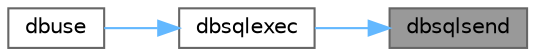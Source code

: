 digraph "dbsqlsend"
{
 // LATEX_PDF_SIZE
  bgcolor="transparent";
  edge [fontname=Helvetica,fontsize=10,labelfontname=Helvetica,labelfontsize=10];
  node [fontname=Helvetica,fontsize=10,shape=box,height=0.2,width=0.4];
  rankdir="RL";
  Node1 [id="Node000001",label="dbsqlsend",height=0.2,width=0.4,color="gray40", fillcolor="grey60", style="filled", fontcolor="black",tooltip="Transmit the command buffer to the server."];
  Node1 -> Node2 [id="edge1_Node000001_Node000002",dir="back",color="steelblue1",style="solid",tooltip=" "];
  Node2 [id="Node000002",label="dbsqlexec",height=0.2,width=0.4,color="grey40", fillcolor="white", style="filled",URL="$a00563.html#gaae889abeb145ec41f7361aa8f597fe46",tooltip="send the SQL command to the server and wait for an answer."];
  Node2 -> Node3 [id="edge2_Node000002_Node000003",dir="back",color="steelblue1",style="solid",tooltip=" "];
  Node3 [id="Node000003",label="dbuse",height=0.2,width=0.4,color="grey40", fillcolor="white", style="filled",URL="$a00563.html#ga66ea891910f0a357cc78107d6ab7d962",tooltip="Change current database."];
}
